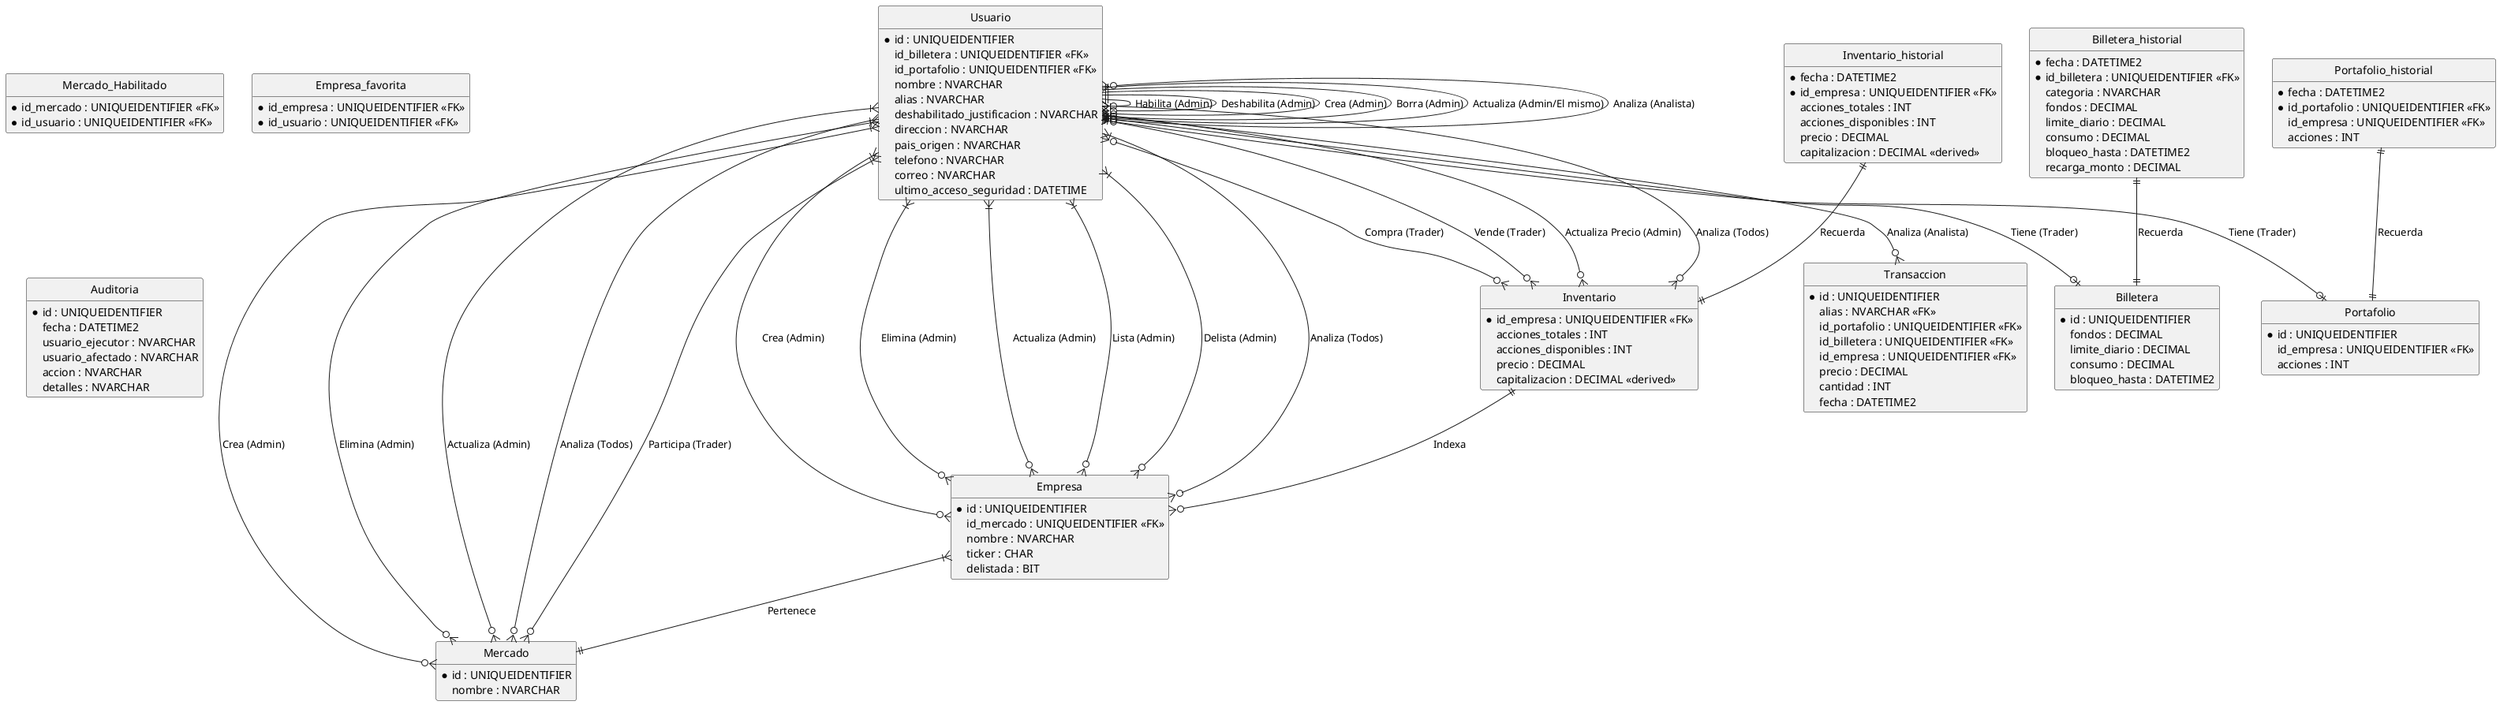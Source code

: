 @startuml
!define RECTANGLE class
hide circle
hide methods
hide stereotypes

' ===== Entidades =====
entity "Usuario" as Usuario {
	*id : UNIQUEIDENTIFIER
	id_billetera : UNIQUEIDENTIFIER <<FK>>
	id_portafolio : UNIQUEIDENTIFIER <<FK>>
	nombre : NVARCHAR
	alias : NVARCHAR
	habilitado (Verdadero/Falso) : BIT
	deshabilitado_justificacion : NVARCHAR
	direccion : NVARCHAR
	pais_origen : NVARCHAR
	telefono : NVARCHAR
	correo : NVARCHAR
	rol (Admin/Trader/Analista) : NVARCHAR
	contraseña (hash) : VARCHAR
	ultimo_acceso_seguridad : DATETIME
}

entity "Empresa" as Empresa {
	*id : UNIQUEIDENTIFIER
	id_mercado : UNIQUEIDENTIFIER <<FK>>
	nombre : NVARCHAR
	ticker : CHAR
	delistada : BIT
}

entity "Mercado" as Mercado {
	*id : UNIQUEIDENTIFIER
	nombre : NVARCHAR
}

entity "Mercado_Habilitado" as Mercado_Habilitado {
	*id_mercado : UNIQUEIDENTIFIER <<FK>>
	*id_usuario : UNIQUEIDENTIFIER <<FK>>
}

entity Transaccion as "Transaccion" {
	*id : UNIQUEIDENTIFIER
	alias : NVARCHAR <<FK>> 
	id_portafolio : UNIQUEIDENTIFIER <<FK>>
	id_billetera : UNIQUEIDENTIFIER <<FK>>
	id_empresa : UNIQUEIDENTIFIER <<FK>>
	tipo (Compra/Venta) : NVARCHAR
	precio : DECIMAL
	cantidad : INT
	fecha : DATETIME2
}

entity "Inventario" as Inventario {
	*id_empresa : UNIQUEIDENTIFIER <<FK>>
	acciones_totales : INT
	acciones_disponibles : INT
	precio : DECIMAL
	capitalizacion : DECIMAL <<derived>>
}

entity "Inventario_historial" as Inventario_historial {
	*fecha : DATETIME2
	*id_empresa : UNIQUEIDENTIFIER <<FK>>
	acciones_totales : INT
	acciones_disponibles : INT
	precio : DECIMAL
	capitalizacion : DECIMAL <<derived>>
}

entity "Billetera" as Billetera {
	*id : UNIQUEIDENTIFIER
	categoria (Junior/Mid/Senior) : NVARCHAR
	fondos : DECIMAL
	limite_diario : DECIMAL
	consumo : DECIMAL
	bloqueo_hasta : DATETIME2
}

'clarificar que es recargar, consumir, y limite_diario
entity "Billetera_historial" as Billetera_historial {
	*fecha : DATETIME2
	*id_billetera : UNIQUEIDENTIFIER <<FK>>
	categoria : NVARCHAR
	fondos : DECIMAL
	limite_diario : DECIMAL
	consumo : DECIMAL
	bloqueo_hasta : DATETIME2
	recarga_monto : DECIMAL
}

' que es costo promedio?
entity "Portafolio" as Portafolio {
	*id : UNIQUEIDENTIFIER
	id_empresa : UNIQUEIDENTIFIER <<FK>>
	acciones : INT
}

entity "Portafolio_historial" as Portafolio_historial {
	*fecha : DATETIME2
	*id_portafolio : UNIQUEIDENTIFIER <<FK>>
	' id_empresa referencia a Empresa
	id_empresa : UNIQUEIDENTIFIER <<FK>>
	acciones : INT
}

entity "Empresa_favorita" as Empresa_favorita {
	*id_empresa : UNIQUEIDENTIFIER <<FK>>
	*id_usuario : UNIQUEIDENTIFIER <<FK>>
}

entity "Auditoria" as Auditoria {
	*id : UNIQUEIDENTIFIER
	fecha : DATETIME2
	usuario_ejecutor : NVARCHAR
	usuario_afectado : NVARCHAR
	accion : NVARCHAR
	detalles : NVARCHAR
}

' ===== Relaciones =====
Usuario ||--o{ Usuario : Habilita (Admin)
Usuario ||--o{ Usuario : Deshabilita (Admin)
Usuario ||--o{ Usuario : Crea (Admin)
Usuario ||--o{ Usuario : Borra (Admin)
Usuario ||--o{ Usuario : Actualiza (Admin/El mismo)
Usuario }o--o{ Usuario : Analiza (Analista)

Usuario }o--o{ Inventario : Compra (Trader)
Usuario }o--o{ Inventario : Vende (Trader)
Usuario }|--o{ Inventario : Actualiza Precio (Admin)
Usuario }|--o{ Inventario : Analiza (Todos)
Usuario }|--o{ Transaccion : Analiza (Analista)

Usuario }|--o{ Empresa : Crea (Admin)
Usuario }|--o{ Empresa : Elimina (Admin)
Usuario }|--o{ Empresa : Actualiza (Admin)
Usuario }|--o{ Empresa : Lista (Admin)
Usuario }|--o{ Empresa : Delista (Admin)
Usuario }|--o{ Empresa : Analiza (Todos)

Usuario }|--o{ Mercado : Crea (Admin)
Usuario }|--o{ Mercado : Elimina (Admin)
Usuario }|--o{ Mercado : Actualiza (Admin)
Usuario }|--o{ Mercado : Analiza (Todos)
Usuario }|--o{ Mercado : Participa (Trader)

' preguntar si Usuario }o--o{ Billetera/Portafolio es posible
Usuario ||--o| Billetera : Tiene (Trader)
Usuario ||--o| Portafolio : Tiene (Trader)

' preguntar si una empresa puede estar en varios mercados
Empresa }|--|| Mercado : Pertenece
Inventario ||--o{ Empresa : Indexa

Inventario_historial ||--|| Inventario : Recuerda
Billetera_historial ||--|| Billetera : Recuerda
Portafolio_historial ||--|| Portafolio : Recuerda

@enduml
